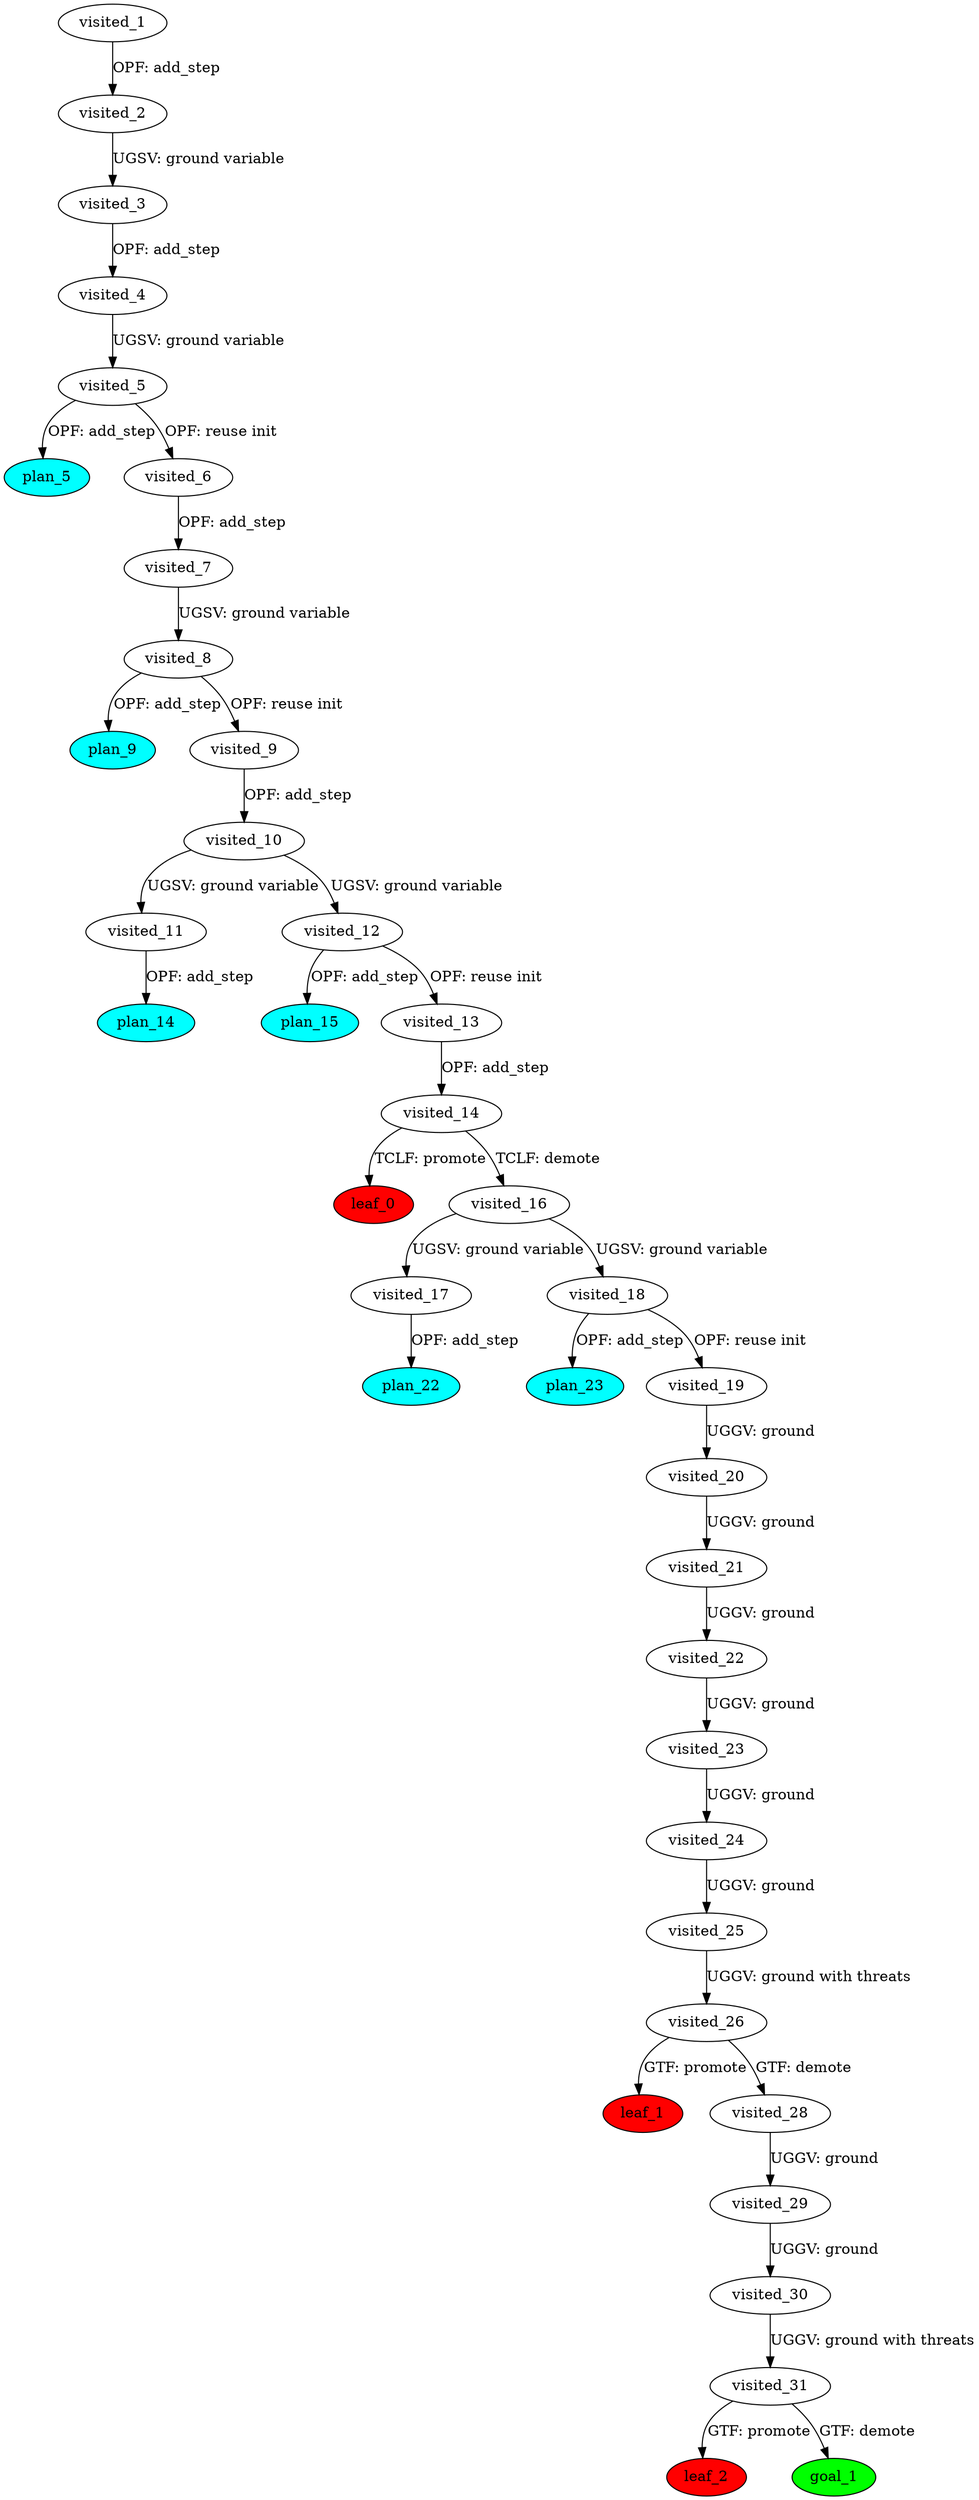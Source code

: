 digraph {
	"6b414e7c-d3d6-dec6-d44a-cbdfe7f9e4d6" [label=plan_0 fillcolor=cyan style=filled]
	"6b414e7c-d3d6-dec6-d44a-cbdfe7f9e4d6" [label=visited_1 fillcolor=white style=filled]
	"2b58d8fc-9be6-79c3-2127-a95ecf2fa135" [label=plan_1 fillcolor=cyan style=filled]
	"6b414e7c-d3d6-dec6-d44a-cbdfe7f9e4d6" -> "2b58d8fc-9be6-79c3-2127-a95ecf2fa135" [label="OPF: add_step"]
	"2b58d8fc-9be6-79c3-2127-a95ecf2fa135" [label=visited_2 fillcolor=white style=filled]
	"7fb38cd7-8de7-72a9-4a40-1bd5401181a4" [label=plan_2 fillcolor=cyan style=filled]
	"2b58d8fc-9be6-79c3-2127-a95ecf2fa135" -> "7fb38cd7-8de7-72a9-4a40-1bd5401181a4" [label="UGSV: ground variable"]
	"7fb38cd7-8de7-72a9-4a40-1bd5401181a4" [label=visited_3 fillcolor=white style=filled]
	"0a2142d9-b68f-6d16-90f2-ba512f510c7f" [label=plan_3 fillcolor=cyan style=filled]
	"7fb38cd7-8de7-72a9-4a40-1bd5401181a4" -> "0a2142d9-b68f-6d16-90f2-ba512f510c7f" [label="OPF: add_step"]
	"0a2142d9-b68f-6d16-90f2-ba512f510c7f" [label=visited_4 fillcolor=white style=filled]
	"cc29e1d8-3d91-e46d-3a22-e2281b487d85" [label=plan_4 fillcolor=cyan style=filled]
	"0a2142d9-b68f-6d16-90f2-ba512f510c7f" -> "cc29e1d8-3d91-e46d-3a22-e2281b487d85" [label="UGSV: ground variable"]
	"cc29e1d8-3d91-e46d-3a22-e2281b487d85" [label=visited_5 fillcolor=white style=filled]
	"0f8f400f-7898-6329-e3b5-b5915dc59f06" [label=plan_5 fillcolor=cyan style=filled]
	"cc29e1d8-3d91-e46d-3a22-e2281b487d85" -> "0f8f400f-7898-6329-e3b5-b5915dc59f06" [label="OPF: add_step"]
	"c0683433-18bb-a772-04c5-ee8778e658b9" [label=plan_6 fillcolor=cyan style=filled]
	"cc29e1d8-3d91-e46d-3a22-e2281b487d85" -> "c0683433-18bb-a772-04c5-ee8778e658b9" [label="OPF: reuse init"]
	"c0683433-18bb-a772-04c5-ee8778e658b9" [label=visited_6 fillcolor=white style=filled]
	"6c5300f0-86a6-d58c-07e7-73284fcf3a9a" [label=plan_7 fillcolor=cyan style=filled]
	"c0683433-18bb-a772-04c5-ee8778e658b9" -> "6c5300f0-86a6-d58c-07e7-73284fcf3a9a" [label="OPF: add_step"]
	"6c5300f0-86a6-d58c-07e7-73284fcf3a9a" [label=visited_7 fillcolor=white style=filled]
	"7081f3e0-051c-92c1-390d-ab123d5875e6" [label=plan_8 fillcolor=cyan style=filled]
	"6c5300f0-86a6-d58c-07e7-73284fcf3a9a" -> "7081f3e0-051c-92c1-390d-ab123d5875e6" [label="UGSV: ground variable"]
	"7081f3e0-051c-92c1-390d-ab123d5875e6" [label=visited_8 fillcolor=white style=filled]
	"65375611-ce84-0670-421a-cafc19905c53" [label=plan_9 fillcolor=cyan style=filled]
	"7081f3e0-051c-92c1-390d-ab123d5875e6" -> "65375611-ce84-0670-421a-cafc19905c53" [label="OPF: add_step"]
	"0e5a8d2a-142d-1352-125d-02dc920dab46" [label=plan_10 fillcolor=cyan style=filled]
	"7081f3e0-051c-92c1-390d-ab123d5875e6" -> "0e5a8d2a-142d-1352-125d-02dc920dab46" [label="OPF: reuse init"]
	"0e5a8d2a-142d-1352-125d-02dc920dab46" [label=visited_9 fillcolor=white style=filled]
	"d9e2313e-1ba5-0994-3174-c9038547105c" [label=plan_11 fillcolor=cyan style=filled]
	"0e5a8d2a-142d-1352-125d-02dc920dab46" -> "d9e2313e-1ba5-0994-3174-c9038547105c" [label="OPF: add_step"]
	"d9e2313e-1ba5-0994-3174-c9038547105c" [label=visited_10 fillcolor=white style=filled]
	"88681b5e-a8c6-1cec-ea78-7b9cd7deec56" [label=plan_12 fillcolor=cyan style=filled]
	"d9e2313e-1ba5-0994-3174-c9038547105c" -> "88681b5e-a8c6-1cec-ea78-7b9cd7deec56" [label="UGSV: ground variable"]
	"ceca7019-ccf7-4ad2-47c3-b1f6e0520e97" [label=plan_13 fillcolor=cyan style=filled]
	"d9e2313e-1ba5-0994-3174-c9038547105c" -> "ceca7019-ccf7-4ad2-47c3-b1f6e0520e97" [label="UGSV: ground variable"]
	"88681b5e-a8c6-1cec-ea78-7b9cd7deec56" [label=visited_11 fillcolor=white style=filled]
	"8f4af015-a3c7-85da-6a3e-3a7e9f90c46e" [label=plan_14 fillcolor=cyan style=filled]
	"88681b5e-a8c6-1cec-ea78-7b9cd7deec56" -> "8f4af015-a3c7-85da-6a3e-3a7e9f90c46e" [label="OPF: add_step"]
	"ceca7019-ccf7-4ad2-47c3-b1f6e0520e97" [label=visited_12 fillcolor=white style=filled]
	"2800c5a4-37ef-acbc-9ae3-ac88d4822e05" [label=plan_15 fillcolor=cyan style=filled]
	"ceca7019-ccf7-4ad2-47c3-b1f6e0520e97" -> "2800c5a4-37ef-acbc-9ae3-ac88d4822e05" [label="OPF: add_step"]
	"745fa273-1511-57ef-c675-6c4d66c0bb6f" [label=plan_16 fillcolor=cyan style=filled]
	"ceca7019-ccf7-4ad2-47c3-b1f6e0520e97" -> "745fa273-1511-57ef-c675-6c4d66c0bb6f" [label="OPF: reuse init"]
	"745fa273-1511-57ef-c675-6c4d66c0bb6f" [label=visited_13 fillcolor=white style=filled]
	"55b6f11c-fc6e-7559-b139-25a6857f7f95" [label=plan_17 fillcolor=cyan style=filled]
	"745fa273-1511-57ef-c675-6c4d66c0bb6f" -> "55b6f11c-fc6e-7559-b139-25a6857f7f95" [label="OPF: add_step"]
	"55b6f11c-fc6e-7559-b139-25a6857f7f95" [label=visited_14 fillcolor=white style=filled]
	"7ed2a5b7-78db-e1d6-492c-fc7ab4d4f51a" [label=plan_18 fillcolor=cyan style=filled]
	"55b6f11c-fc6e-7559-b139-25a6857f7f95" -> "7ed2a5b7-78db-e1d6-492c-fc7ab4d4f51a" [label="TCLF: promote"]
	"96a01c67-d77e-0943-fd30-2ed91181b3ef" [label=plan_19 fillcolor=cyan style=filled]
	"55b6f11c-fc6e-7559-b139-25a6857f7f95" -> "96a01c67-d77e-0943-fd30-2ed91181b3ef" [label="TCLF: demote"]
	"7ed2a5b7-78db-e1d6-492c-fc7ab4d4f51a" [label=visited_15 fillcolor=white style=filled]
	"7ed2a5b7-78db-e1d6-492c-fc7ab4d4f51a" [label=leaf_0 fillcolor=red style=filled]
	"96a01c67-d77e-0943-fd30-2ed91181b3ef" [label=visited_16 fillcolor=white style=filled]
	"255e674b-8820-79d1-57f3-7a728eab2cd5" [label=plan_20 fillcolor=cyan style=filled]
	"96a01c67-d77e-0943-fd30-2ed91181b3ef" -> "255e674b-8820-79d1-57f3-7a728eab2cd5" [label="UGSV: ground variable"]
	"38b51b63-b636-5bb5-9d21-709898bb9a0b" [label=plan_21 fillcolor=cyan style=filled]
	"96a01c67-d77e-0943-fd30-2ed91181b3ef" -> "38b51b63-b636-5bb5-9d21-709898bb9a0b" [label="UGSV: ground variable"]
	"255e674b-8820-79d1-57f3-7a728eab2cd5" [label=visited_17 fillcolor=white style=filled]
	"62f7b3bc-97bf-e032-7fa4-8854cb025cff" [label=plan_22 fillcolor=cyan style=filled]
	"255e674b-8820-79d1-57f3-7a728eab2cd5" -> "62f7b3bc-97bf-e032-7fa4-8854cb025cff" [label="OPF: add_step"]
	"38b51b63-b636-5bb5-9d21-709898bb9a0b" [label=visited_18 fillcolor=white style=filled]
	"2a07f8bb-2377-dbca-32a6-7e3d407e2215" [label=plan_23 fillcolor=cyan style=filled]
	"38b51b63-b636-5bb5-9d21-709898bb9a0b" -> "2a07f8bb-2377-dbca-32a6-7e3d407e2215" [label="OPF: add_step"]
	"9617846c-7f02-cece-bf2d-d902645d1a42" [label=plan_24 fillcolor=cyan style=filled]
	"38b51b63-b636-5bb5-9d21-709898bb9a0b" -> "9617846c-7f02-cece-bf2d-d902645d1a42" [label="OPF: reuse init"]
	"9617846c-7f02-cece-bf2d-d902645d1a42" [label=visited_19 fillcolor=white style=filled]
	"4daa47d1-973a-4f53-b210-e3f3ea1c8be4" [label=plan_25 fillcolor=cyan style=filled]
	"9617846c-7f02-cece-bf2d-d902645d1a42" -> "4daa47d1-973a-4f53-b210-e3f3ea1c8be4" [label="UGGV: ground"]
	"4daa47d1-973a-4f53-b210-e3f3ea1c8be4" [label=visited_20 fillcolor=white style=filled]
	"397a2af5-2221-9d4a-4e0d-cb2fdbab0b74" [label=plan_26 fillcolor=cyan style=filled]
	"4daa47d1-973a-4f53-b210-e3f3ea1c8be4" -> "397a2af5-2221-9d4a-4e0d-cb2fdbab0b74" [label="UGGV: ground"]
	"397a2af5-2221-9d4a-4e0d-cb2fdbab0b74" [label=visited_21 fillcolor=white style=filled]
	"c63c2597-1213-ba0d-1425-21d4ff45fb36" [label=plan_27 fillcolor=cyan style=filled]
	"397a2af5-2221-9d4a-4e0d-cb2fdbab0b74" -> "c63c2597-1213-ba0d-1425-21d4ff45fb36" [label="UGGV: ground"]
	"c63c2597-1213-ba0d-1425-21d4ff45fb36" [label=visited_22 fillcolor=white style=filled]
	"22f0753b-edb9-bdaf-bc80-f95b3ba7ddbc" [label=plan_28 fillcolor=cyan style=filled]
	"c63c2597-1213-ba0d-1425-21d4ff45fb36" -> "22f0753b-edb9-bdaf-bc80-f95b3ba7ddbc" [label="UGGV: ground"]
	"22f0753b-edb9-bdaf-bc80-f95b3ba7ddbc" [label=visited_23 fillcolor=white style=filled]
	"03255eba-4b7f-4842-bbad-fa71ecb28594" [label=plan_29 fillcolor=cyan style=filled]
	"22f0753b-edb9-bdaf-bc80-f95b3ba7ddbc" -> "03255eba-4b7f-4842-bbad-fa71ecb28594" [label="UGGV: ground"]
	"03255eba-4b7f-4842-bbad-fa71ecb28594" [label=visited_24 fillcolor=white style=filled]
	"eba59e74-9880-4422-c0d1-63fcd71dc45e" [label=plan_30 fillcolor=cyan style=filled]
	"03255eba-4b7f-4842-bbad-fa71ecb28594" -> "eba59e74-9880-4422-c0d1-63fcd71dc45e" [label="UGGV: ground"]
	"eba59e74-9880-4422-c0d1-63fcd71dc45e" [label=visited_25 fillcolor=white style=filled]
	"0ac15471-50c4-6172-1e37-4bf3bf2c700a" [label=plan_31 fillcolor=cyan style=filled]
	"eba59e74-9880-4422-c0d1-63fcd71dc45e" -> "0ac15471-50c4-6172-1e37-4bf3bf2c700a" [label="UGGV: ground with threats"]
	"0ac15471-50c4-6172-1e37-4bf3bf2c700a" [label=visited_26 fillcolor=white style=filled]
	"81658996-1198-2ea2-bf5c-7d00575fe034" [label=plan_32 fillcolor=cyan style=filled]
	"0ac15471-50c4-6172-1e37-4bf3bf2c700a" -> "81658996-1198-2ea2-bf5c-7d00575fe034" [label="GTF: promote"]
	"6716983f-4838-9751-7003-f4ab00229cab" [label=plan_33 fillcolor=cyan style=filled]
	"0ac15471-50c4-6172-1e37-4bf3bf2c700a" -> "6716983f-4838-9751-7003-f4ab00229cab" [label="GTF: demote"]
	"81658996-1198-2ea2-bf5c-7d00575fe034" [label=visited_27 fillcolor=white style=filled]
	"81658996-1198-2ea2-bf5c-7d00575fe034" [label=leaf_1 fillcolor=red style=filled]
	"6716983f-4838-9751-7003-f4ab00229cab" [label=visited_28 fillcolor=white style=filled]
	"904d572d-1bc7-c0bc-fca6-d874371d63d0" [label=plan_34 fillcolor=cyan style=filled]
	"6716983f-4838-9751-7003-f4ab00229cab" -> "904d572d-1bc7-c0bc-fca6-d874371d63d0" [label="UGGV: ground"]
	"904d572d-1bc7-c0bc-fca6-d874371d63d0" [label=visited_29 fillcolor=white style=filled]
	"62146e71-60bb-77bf-6235-0c361e05a6d3" [label=plan_35 fillcolor=cyan style=filled]
	"904d572d-1bc7-c0bc-fca6-d874371d63d0" -> "62146e71-60bb-77bf-6235-0c361e05a6d3" [label="UGGV: ground"]
	"62146e71-60bb-77bf-6235-0c361e05a6d3" [label=visited_30 fillcolor=white style=filled]
	"7776b318-73e8-0a13-d566-43ef80d6e6b2" [label=plan_36 fillcolor=cyan style=filled]
	"62146e71-60bb-77bf-6235-0c361e05a6d3" -> "7776b318-73e8-0a13-d566-43ef80d6e6b2" [label="UGGV: ground with threats"]
	"7776b318-73e8-0a13-d566-43ef80d6e6b2" [label=visited_31 fillcolor=white style=filled]
	"e71f820b-c917-af56-8bbd-57ab6cbab2ce" [label=plan_37 fillcolor=cyan style=filled]
	"7776b318-73e8-0a13-d566-43ef80d6e6b2" -> "e71f820b-c917-af56-8bbd-57ab6cbab2ce" [label="GTF: promote"]
	"dc0578b9-f3e5-8333-c9e7-a45eef0d261d" [label=plan_38 fillcolor=cyan style=filled]
	"7776b318-73e8-0a13-d566-43ef80d6e6b2" -> "dc0578b9-f3e5-8333-c9e7-a45eef0d261d" [label="GTF: demote"]
	"e71f820b-c917-af56-8bbd-57ab6cbab2ce" [label=visited_32 fillcolor=white style=filled]
	"e71f820b-c917-af56-8bbd-57ab6cbab2ce" [label=leaf_2 fillcolor=red style=filled]
	"dc0578b9-f3e5-8333-c9e7-a45eef0d261d" [label=visited_33 fillcolor=white style=filled]
	"dc0578b9-f3e5-8333-c9e7-a45eef0d261d" [label=goal_1 fillcolor=green style=filled]
}
